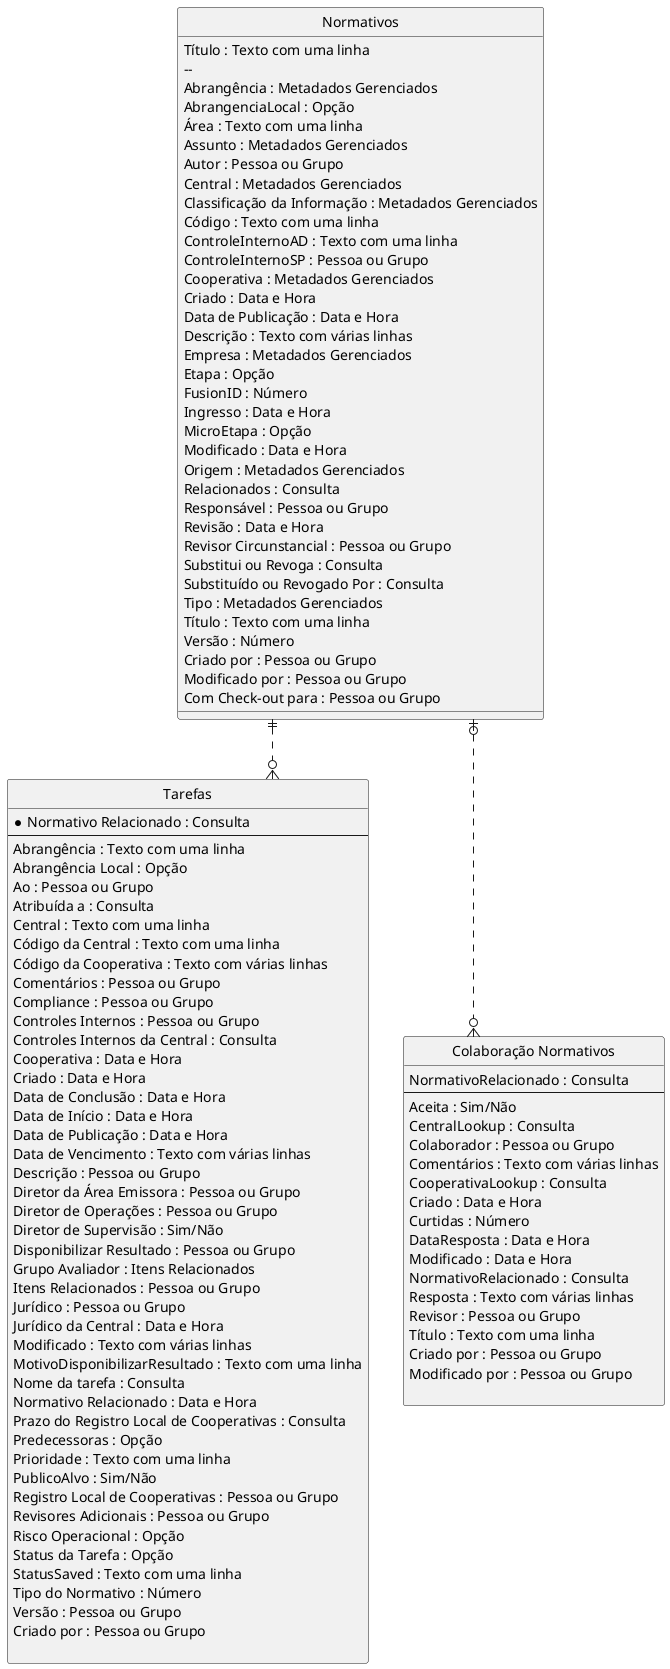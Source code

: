 @startuml NovoFluxo

' hide the spot
hide circle

' avoid problems with angled crows feet
skinparam linetype ortho

entity "Normativos" as e01 {
Título : Texto com uma linha
  --
Abrangência : Metadados Gerenciados
AbrangenciaLocal : Opção
Área : Texto com uma linha
Assunto : Metadados Gerenciados
Autor : Pessoa ou Grupo
Central : Metadados Gerenciados
Classificação da Informação : Metadados Gerenciados
Código : Texto com uma linha
ControleInternoAD : Texto com uma linha
ControleInternoSP : Pessoa ou Grupo
Cooperativa : Metadados Gerenciados
Criado : Data e Hora
Data de Publicação : Data e Hora
Descrição : Texto com várias linhas
Empresa : Metadados Gerenciados
Etapa : Opção
FusionID : Número
Ingresso : Data e Hora
MicroEtapa : Opção
Modificado : Data e Hora
Origem : Metadados Gerenciados
Relacionados : Consulta
Responsável : Pessoa ou Grupo
Revisão : Data e Hora
Revisor Circunstancial : Pessoa ou Grupo
Substitui ou Revoga : Consulta
Substituído ou Revogado Por : Consulta
Tipo : Metadados Gerenciados
Título : Texto com uma linha
Versão : Número
Criado por : Pessoa ou Grupo
Modificado por : Pessoa ou Grupo
Com Check-out para : Pessoa ou Grupo

}

entity "Tarefas" as e02 {
  *Normativo Relacionado : Consulta
  --
Abrangência : Texto com uma linha
Abrangência Local : Opção
Ao : Pessoa ou Grupo
Atribuída a : Consulta
Central : Texto com uma linha
Código da Central : Texto com uma linha
Código da Cooperativa : Texto com várias linhas
Comentários : Pessoa ou Grupo
Compliance : Pessoa ou Grupo
Controles Internos : Pessoa ou Grupo
Controles Internos da Central : Consulta
Cooperativa : Data e Hora
Criado : Data e Hora
Data de Conclusão : Data e Hora
Data de Início : Data e Hora
Data de Publicação : Data e Hora
Data de Vencimento : Texto com várias linhas
Descrição : Pessoa ou Grupo
Diretor da Área Emissora : Pessoa ou Grupo
Diretor de Operações : Pessoa ou Grupo
Diretor de Supervisão : Sim/Não
Disponibilizar Resultado : Pessoa ou Grupo
Grupo Avaliador : Itens Relacionados
Itens Relacionados : Pessoa ou Grupo
Jurídico : Pessoa ou Grupo
Jurídico da Central : Data e Hora
Modificado : Texto com várias linhas
MotivoDisponibilizarResultado : Texto com uma linha
Nome da tarefa : Consulta
Normativo Relacionado : Data e Hora
Prazo do Registro Local de Cooperativas : Consulta
Predecessoras : Opção
Prioridade : Texto com uma linha
PublicoAlvo : Sim/Não
Registro Local de Cooperativas : Pessoa ou Grupo
Revisores Adicionais : Pessoa ou Grupo
Risco Operacional : Opção
Status da Tarefa : Opção
StatusSaved : Texto com uma linha
Tipo do Normativo : Número
Versão : Pessoa ou Grupo
Criado por : Pessoa ou Grupo

}

entity "Colaboração Normativos" as e03 {
  NormativoRelacionado : Consulta
  --
Aceita : Sim/Não
CentralLookup : Consulta
Colaborador : Pessoa ou Grupo
Comentários : Texto com várias linhas
CooperativaLookup : Consulta
Criado : Data e Hora
Curtidas : Número
DataResposta : Data e Hora
Modificado : Data e Hora
NormativoRelacionado : Consulta
Resposta : Texto com várias linhas
Revisor : Pessoa ou Grupo
Título : Texto com uma linha
Criado por : Pessoa ou Grupo
Modificado por : Pessoa ou Grupo

}

e01 ||..o{ e02
e01 |o..o{ e03

@enduml